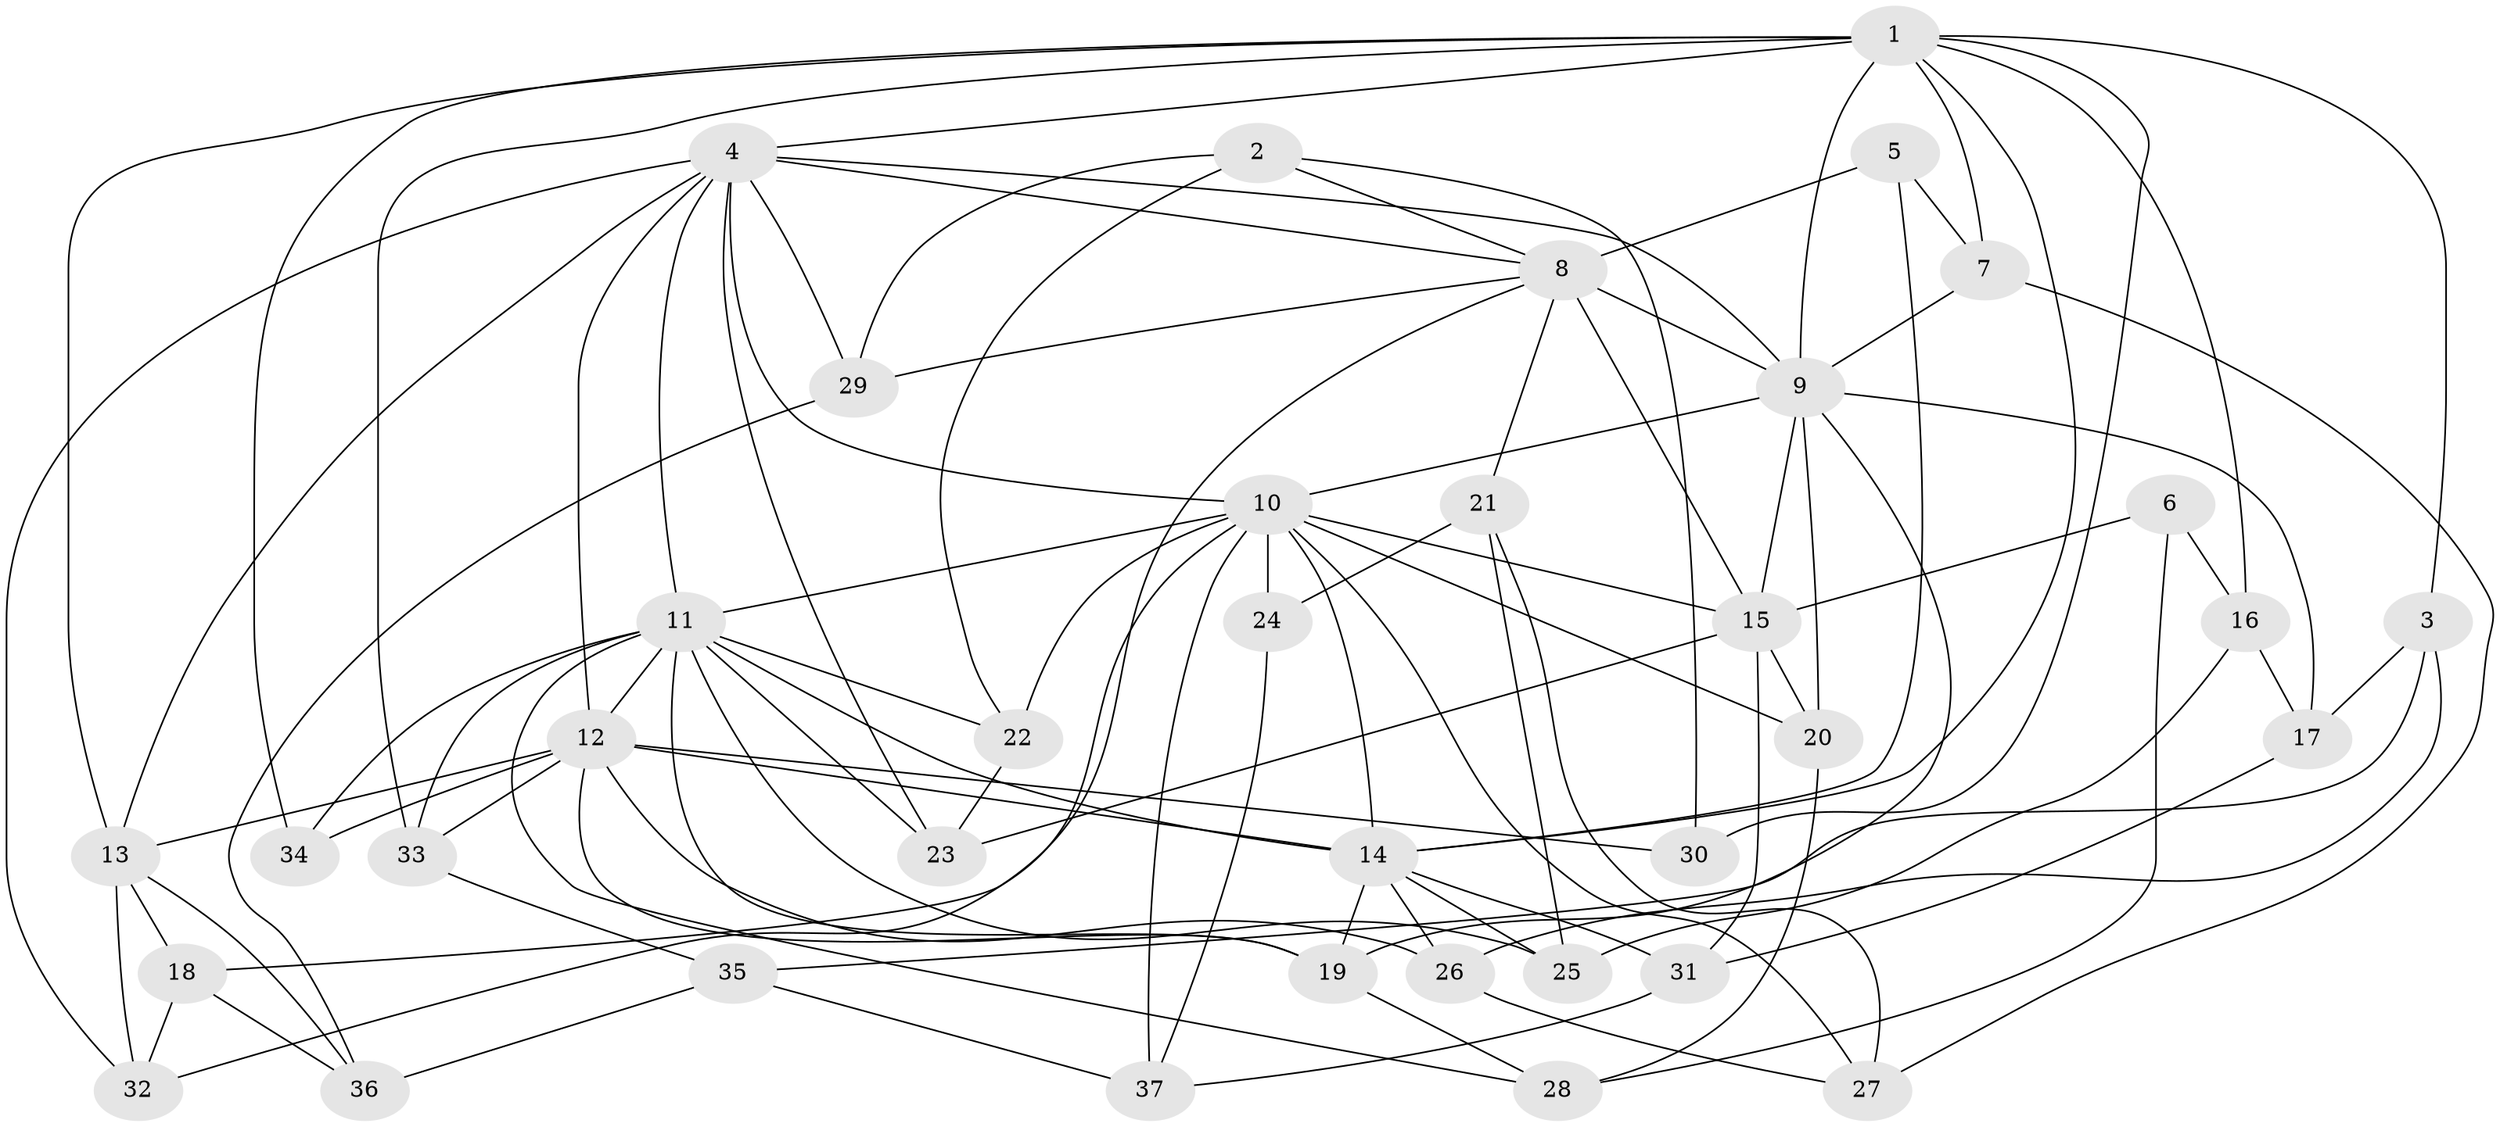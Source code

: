 // original degree distribution, {4: 1.0}
// Generated by graph-tools (version 1.1) at 2025/38/03/09/25 02:38:06]
// undirected, 37 vertices, 97 edges
graph export_dot {
graph [start="1"]
  node [color=gray90,style=filled];
  1;
  2;
  3;
  4;
  5;
  6;
  7;
  8;
  9;
  10;
  11;
  12;
  13;
  14;
  15;
  16;
  17;
  18;
  19;
  20;
  21;
  22;
  23;
  24;
  25;
  26;
  27;
  28;
  29;
  30;
  31;
  32;
  33;
  34;
  35;
  36;
  37;
  1 -- 3 [weight=1.0];
  1 -- 4 [weight=1.0];
  1 -- 7 [weight=1.0];
  1 -- 9 [weight=1.0];
  1 -- 13 [weight=2.0];
  1 -- 14 [weight=1.0];
  1 -- 16 [weight=1.0];
  1 -- 30 [weight=2.0];
  1 -- 33 [weight=1.0];
  1 -- 34 [weight=1.0];
  2 -- 8 [weight=1.0];
  2 -- 22 [weight=1.0];
  2 -- 29 [weight=1.0];
  2 -- 30 [weight=1.0];
  3 -- 17 [weight=1.0];
  3 -- 26 [weight=1.0];
  3 -- 35 [weight=1.0];
  4 -- 8 [weight=2.0];
  4 -- 9 [weight=1.0];
  4 -- 10 [weight=1.0];
  4 -- 11 [weight=1.0];
  4 -- 12 [weight=1.0];
  4 -- 13 [weight=2.0];
  4 -- 23 [weight=1.0];
  4 -- 29 [weight=1.0];
  4 -- 32 [weight=1.0];
  5 -- 7 [weight=1.0];
  5 -- 8 [weight=1.0];
  5 -- 14 [weight=2.0];
  6 -- 15 [weight=2.0];
  6 -- 16 [weight=1.0];
  6 -- 28 [weight=1.0];
  7 -- 9 [weight=1.0];
  7 -- 27 [weight=1.0];
  8 -- 9 [weight=2.0];
  8 -- 15 [weight=3.0];
  8 -- 21 [weight=1.0];
  8 -- 29 [weight=1.0];
  8 -- 32 [weight=1.0];
  9 -- 10 [weight=1.0];
  9 -- 15 [weight=1.0];
  9 -- 17 [weight=1.0];
  9 -- 19 [weight=1.0];
  9 -- 20 [weight=1.0];
  10 -- 11 [weight=1.0];
  10 -- 14 [weight=1.0];
  10 -- 15 [weight=1.0];
  10 -- 18 [weight=1.0];
  10 -- 20 [weight=1.0];
  10 -- 22 [weight=1.0];
  10 -- 24 [weight=2.0];
  10 -- 27 [weight=1.0];
  10 -- 37 [weight=1.0];
  11 -- 12 [weight=1.0];
  11 -- 14 [weight=1.0];
  11 -- 19 [weight=2.0];
  11 -- 22 [weight=1.0];
  11 -- 23 [weight=1.0];
  11 -- 25 [weight=1.0];
  11 -- 28 [weight=1.0];
  11 -- 33 [weight=1.0];
  11 -- 34 [weight=1.0];
  12 -- 13 [weight=1.0];
  12 -- 14 [weight=1.0];
  12 -- 19 [weight=1.0];
  12 -- 26 [weight=1.0];
  12 -- 30 [weight=1.0];
  12 -- 33 [weight=1.0];
  12 -- 34 [weight=2.0];
  13 -- 18 [weight=1.0];
  13 -- 32 [weight=1.0];
  13 -- 36 [weight=1.0];
  14 -- 19 [weight=3.0];
  14 -- 25 [weight=1.0];
  14 -- 26 [weight=1.0];
  14 -- 31 [weight=1.0];
  15 -- 20 [weight=1.0];
  15 -- 23 [weight=1.0];
  15 -- 31 [weight=1.0];
  16 -- 17 [weight=1.0];
  16 -- 25 [weight=1.0];
  17 -- 31 [weight=1.0];
  18 -- 32 [weight=1.0];
  18 -- 36 [weight=1.0];
  19 -- 28 [weight=1.0];
  20 -- 28 [weight=1.0];
  21 -- 24 [weight=1.0];
  21 -- 25 [weight=1.0];
  21 -- 27 [weight=1.0];
  22 -- 23 [weight=1.0];
  24 -- 37 [weight=1.0];
  26 -- 27 [weight=1.0];
  29 -- 36 [weight=1.0];
  31 -- 37 [weight=1.0];
  33 -- 35 [weight=1.0];
  35 -- 36 [weight=1.0];
  35 -- 37 [weight=1.0];
}
